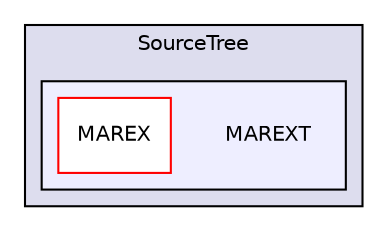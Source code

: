 digraph "/Users/Martin/Dev/SourceTree/MAREXT" {
  compound=true
  node [ fontsize="10", fontname="Helvetica"];
  edge [ labelfontsize="10", labelfontname="Helvetica"];
  subgraph clusterdir_6ff6e638149d1e43152554a9a9ed4cd7 {
    graph [ bgcolor="#ddddee", pencolor="black", label="SourceTree" fontname="Helvetica", fontsize="10", URL="dir_6ff6e638149d1e43152554a9a9ed4cd7.html"]
  subgraph clusterdir_f8d83dd4ad399eada900cbfc6beb8db3 {
    graph [ bgcolor="#eeeeff", pencolor="black", label="" URL="dir_f8d83dd4ad399eada900cbfc6beb8db3.html"];
    dir_f8d83dd4ad399eada900cbfc6beb8db3 [shape=plaintext label="MAREXT"];
    dir_6daae844af948711e071770fd937495a [shape=box label="MAREX" color="red" fillcolor="white" style="filled" URL="dir_6daae844af948711e071770fd937495a.html"];
  }
  }
}
